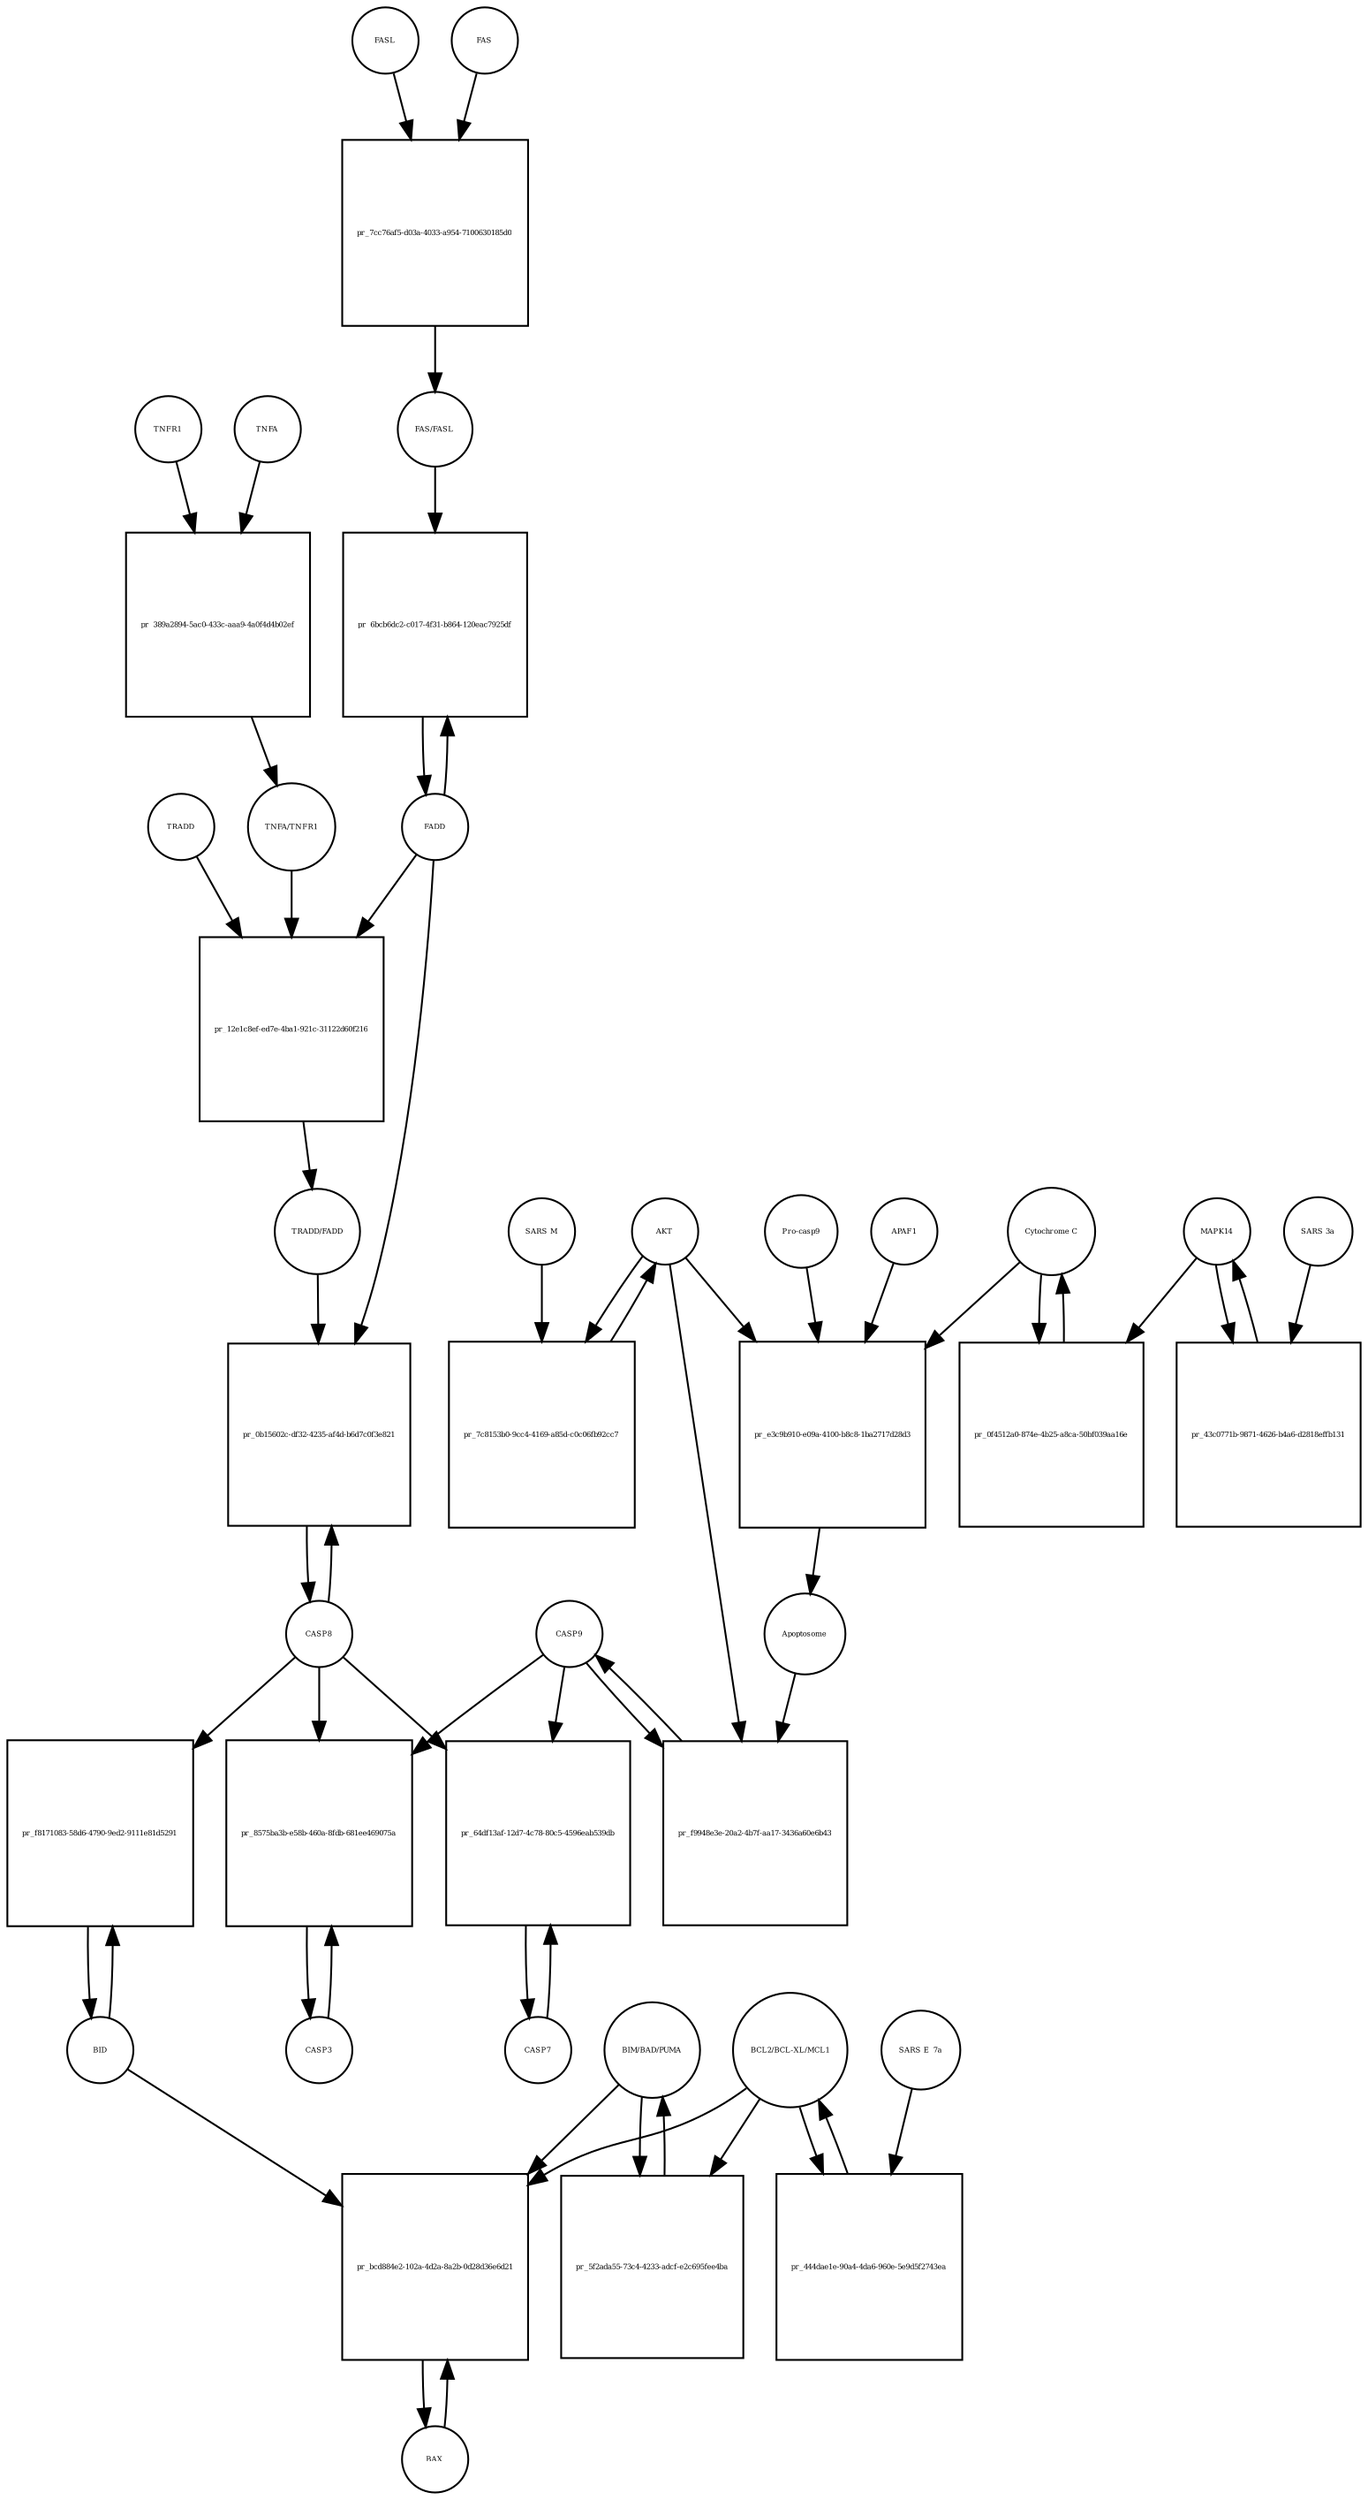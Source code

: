 strict digraph  {
FASL [annotation="", bipartite=0, cls=macromolecule, fontsize=4, label=FASL, shape=circle];
"pr_7cc76af5-d03a-4033-a954-7100630185d0" [annotation="", bipartite=1, cls=process, fontsize=4, label="pr_7cc76af5-d03a-4033-a954-7100630185d0", shape=square];
FAS [annotation="", bipartite=0, cls=macromolecule, fontsize=4, label=FAS, shape=circle];
"FAS/FASL" [annotation="", bipartite=0, cls=complex, fontsize=4, label="FAS/FASL", shape=circle];
TNFA [annotation="", bipartite=0, cls=macromolecule, fontsize=4, label=TNFA, shape=circle];
"pr_389a2894-5ac0-433c-aaa9-4a0f4d4b02ef" [annotation="", bipartite=1, cls=process, fontsize=4, label="pr_389a2894-5ac0-433c-aaa9-4a0f4d4b02ef", shape=square];
TNFR1 [annotation="", bipartite=0, cls=macromolecule, fontsize=4, label=TNFR1, shape=circle];
"TNFA/TNFR1" [annotation="", bipartite=0, cls=complex, fontsize=4, label="TNFA/TNFR1", shape=circle];
FADD [annotation="", bipartite=0, cls=macromolecule, fontsize=4, label=FADD, shape=circle];
"pr_6bcb6dc2-c017-4f31-b864-120eac7925df" [annotation="", bipartite=1, cls=process, fontsize=4, label="pr_6bcb6dc2-c017-4f31-b864-120eac7925df", shape=square];
CASP8 [annotation="", bipartite=0, cls=macromolecule, fontsize=4, label=CASP8, shape=circle];
"pr_0b15602c-df32-4235-af4d-b6d7c0f3e821" [annotation="", bipartite=1, cls=process, fontsize=4, label="pr_0b15602c-df32-4235-af4d-b6d7c0f3e821", shape=square];
"TRADD/FADD" [annotation="", bipartite=0, cls=complex, fontsize=4, label="TRADD/FADD", shape=circle];
CASP3 [annotation="", bipartite=0, cls=macromolecule, fontsize=4, label=CASP3, shape=circle];
"pr_8575ba3b-e58b-460a-8fdb-681ee469075a" [annotation="", bipartite=1, cls=process, fontsize=4, label="pr_8575ba3b-e58b-460a-8fdb-681ee469075a", shape=square];
CASP9 [annotation="", bipartite=0, cls=macromolecule, fontsize=4, label=CASP9, shape=circle];
"pr_f9948e3e-20a2-4b7f-aa17-3436a60e6b43" [annotation="", bipartite=1, cls=process, fontsize=4, label="pr_f9948e3e-20a2-4b7f-aa17-3436a60e6b43", shape=square];
Apoptosome [annotation="", bipartite=0, cls=complex, fontsize=4, label=Apoptosome, shape=circle];
AKT [annotation="", bipartite=0, cls=macromolecule, fontsize=4, label=AKT, shape=circle];
BID [annotation="", bipartite=0, cls=macromolecule, fontsize=4, label=BID, shape=circle];
"pr_f8171083-58d6-4790-9ed2-9111e81d5291" [annotation="", bipartite=1, cls=process, fontsize=4, label="pr_f8171083-58d6-4790-9ed2-9111e81d5291", shape=square];
BAX [annotation="", bipartite=0, cls=macromolecule, fontsize=4, label=BAX, shape=circle];
"pr_bcd884e2-102a-4d2a-8a2b-0d28d36e6d21" [annotation="", bipartite=1, cls=process, fontsize=4, label="pr_bcd884e2-102a-4d2a-8a2b-0d28d36e6d21", shape=square];
"BIM/BAD/PUMA" [annotation="", bipartite=0, cls=complex, fontsize=4, label="BIM/BAD/PUMA", shape=circle];
"BCL2/BCL-XL/MCL1" [annotation="", bipartite=0, cls=complex, fontsize=4, label="BCL2/BCL-XL/MCL1", shape=circle];
"Cytochrome C" [annotation="", bipartite=0, cls=macromolecule, fontsize=4, label="Cytochrome C", shape=circle];
"pr_0f4512a0-874e-4b25-a8ca-50bf039aa16e" [annotation="", bipartite=1, cls=process, fontsize=4, label="pr_0f4512a0-874e-4b25-a8ca-50bf039aa16e", shape=square];
MAPK14 [annotation="", bipartite=0, cls=macromolecule, fontsize=4, label=MAPK14, shape=circle];
APAF1 [annotation="", bipartite=0, cls=macromolecule, fontsize=4, label=APAF1, shape=circle];
"pr_e3c9b910-e09a-4100-b8c8-1ba2717d28d3" [annotation="", bipartite=1, cls=process, fontsize=4, label="pr_e3c9b910-e09a-4100-b8c8-1ba2717d28d3", shape=square];
"Pro-casp9" [annotation="", bipartite=0, cls=macromolecule, fontsize=4, label="Pro-casp9", shape=circle];
CASP7 [annotation="", bipartite=0, cls=macromolecule, fontsize=4, label=CASP7, shape=circle];
"pr_64df13af-12d7-4c78-80c5-4596eab539db" [annotation="", bipartite=1, cls=process, fontsize=4, label="pr_64df13af-12d7-4c78-80c5-4596eab539db", shape=square];
"pr_7c8153b0-9cc4-4169-a85d-c0c06fb92cc7" [annotation="", bipartite=1, cls=process, fontsize=4, label="pr_7c8153b0-9cc4-4169-a85d-c0c06fb92cc7", shape=square];
"SARS M" [annotation="", bipartite=0, cls=macromolecule, fontsize=4, label="SARS M", shape=circle];
"pr_12e1c8ef-ed7e-4ba1-921c-31122d60f216" [annotation="", bipartite=1, cls=process, fontsize=4, label="pr_12e1c8ef-ed7e-4ba1-921c-31122d60f216", shape=square];
TRADD [annotation="", bipartite=0, cls=macromolecule, fontsize=4, label=TRADD, shape=circle];
"pr_43c0771b-9871-4626-b4a6-d2818effb131" [annotation="", bipartite=1, cls=process, fontsize=4, label="pr_43c0771b-9871-4626-b4a6-d2818effb131", shape=square];
"SARS 3a" [annotation="", bipartite=0, cls=macromolecule, fontsize=4, label="SARS 3a", shape=circle];
"pr_5f2ada55-73c4-4233-adcf-e2c695fee4ba" [annotation="", bipartite=1, cls=process, fontsize=4, label="pr_5f2ada55-73c4-4233-adcf-e2c695fee4ba", shape=square];
"pr_444dae1e-90a4-4da6-960e-5e9d5f2743ea" [annotation="", bipartite=1, cls=process, fontsize=4, label="pr_444dae1e-90a4-4da6-960e-5e9d5f2743ea", shape=square];
"SARS E_7a" [annotation="", bipartite=0, cls=macromolecule, fontsize=4, label="SARS E_7a", shape=circle];
FASL -> "pr_7cc76af5-d03a-4033-a954-7100630185d0"  [annotation="", interaction_type=consumption];
"pr_7cc76af5-d03a-4033-a954-7100630185d0" -> "FAS/FASL"  [annotation="", interaction_type=production];
FAS -> "pr_7cc76af5-d03a-4033-a954-7100630185d0"  [annotation="", interaction_type=consumption];
"FAS/FASL" -> "pr_6bcb6dc2-c017-4f31-b864-120eac7925df"  [annotation="urn_miriam_kegg.pathway_hsa04210", interaction_type=catalysis];
TNFA -> "pr_389a2894-5ac0-433c-aaa9-4a0f4d4b02ef"  [annotation="", interaction_type=consumption];
"pr_389a2894-5ac0-433c-aaa9-4a0f4d4b02ef" -> "TNFA/TNFR1"  [annotation="", interaction_type=production];
TNFR1 -> "pr_389a2894-5ac0-433c-aaa9-4a0f4d4b02ef"  [annotation="", interaction_type=consumption];
"TNFA/TNFR1" -> "pr_12e1c8ef-ed7e-4ba1-921c-31122d60f216"  [annotation="urn_miriam_kegg.pathway_hsa04210", interaction_type=catalysis];
FADD -> "pr_6bcb6dc2-c017-4f31-b864-120eac7925df"  [annotation="", interaction_type=consumption];
FADD -> "pr_0b15602c-df32-4235-af4d-b6d7c0f3e821"  [annotation="urn_miriam_kegg.pathway_hsa04210", interaction_type=catalysis];
FADD -> "pr_12e1c8ef-ed7e-4ba1-921c-31122d60f216"  [annotation="", interaction_type=consumption];
"pr_6bcb6dc2-c017-4f31-b864-120eac7925df" -> FADD  [annotation="", interaction_type=production];
CASP8 -> "pr_0b15602c-df32-4235-af4d-b6d7c0f3e821"  [annotation="", interaction_type=consumption];
CASP8 -> "pr_8575ba3b-e58b-460a-8fdb-681ee469075a"  [annotation="urn_miriam_kegg.pathway_hsa04210", interaction_type=catalysis];
CASP8 -> "pr_f8171083-58d6-4790-9ed2-9111e81d5291"  [annotation="urn_miriam_kegg.pathway_hsa04210", interaction_type=catalysis];
CASP8 -> "pr_64df13af-12d7-4c78-80c5-4596eab539db"  [annotation="urn_miriam_kegg.pathway_hsa04210", interaction_type=catalysis];
"pr_0b15602c-df32-4235-af4d-b6d7c0f3e821" -> CASP8  [annotation="", interaction_type=production];
"TRADD/FADD" -> "pr_0b15602c-df32-4235-af4d-b6d7c0f3e821"  [annotation="urn_miriam_kegg.pathway_hsa04210", interaction_type=catalysis];
CASP3 -> "pr_8575ba3b-e58b-460a-8fdb-681ee469075a"  [annotation="", interaction_type=consumption];
"pr_8575ba3b-e58b-460a-8fdb-681ee469075a" -> CASP3  [annotation="", interaction_type=production];
CASP9 -> "pr_8575ba3b-e58b-460a-8fdb-681ee469075a"  [annotation="urn_miriam_kegg.pathway_hsa04210", interaction_type=catalysis];
CASP9 -> "pr_f9948e3e-20a2-4b7f-aa17-3436a60e6b43"  [annotation="", interaction_type=consumption];
CASP9 -> "pr_64df13af-12d7-4c78-80c5-4596eab539db"  [annotation="urn_miriam_kegg.pathway_hsa04210", interaction_type=catalysis];
"pr_f9948e3e-20a2-4b7f-aa17-3436a60e6b43" -> CASP9  [annotation="", interaction_type=production];
Apoptosome -> "pr_f9948e3e-20a2-4b7f-aa17-3436a60e6b43"  [annotation="urn_miriam_kegg.pathway_hsa04210", interaction_type=catalysis];
AKT -> "pr_f9948e3e-20a2-4b7f-aa17-3436a60e6b43"  [annotation="urn_miriam_kegg.pathway_hsa04210", interaction_type=inhibition];
AKT -> "pr_e3c9b910-e09a-4100-b8c8-1ba2717d28d3"  [annotation="urn_miriam_kegg.pathway_hsa04210", interaction_type=inhibition];
AKT -> "pr_7c8153b0-9cc4-4169-a85d-c0c06fb92cc7"  [annotation="", interaction_type=consumption];
BID -> "pr_f8171083-58d6-4790-9ed2-9111e81d5291"  [annotation="", interaction_type=consumption];
BID -> "pr_bcd884e2-102a-4d2a-8a2b-0d28d36e6d21"  [annotation=urn_miriam_pubmed_31226023, interaction_type=catalysis];
"pr_f8171083-58d6-4790-9ed2-9111e81d5291" -> BID  [annotation="", interaction_type=production];
BAX -> "pr_bcd884e2-102a-4d2a-8a2b-0d28d36e6d21"  [annotation="", interaction_type=consumption];
"pr_bcd884e2-102a-4d2a-8a2b-0d28d36e6d21" -> BAX  [annotation="", interaction_type=production];
"BIM/BAD/PUMA" -> "pr_bcd884e2-102a-4d2a-8a2b-0d28d36e6d21"  [annotation=urn_miriam_pubmed_31226023, interaction_type=catalysis];
"BIM/BAD/PUMA" -> "pr_5f2ada55-73c4-4233-adcf-e2c695fee4ba"  [annotation="", interaction_type=consumption];
"BCL2/BCL-XL/MCL1" -> "pr_bcd884e2-102a-4d2a-8a2b-0d28d36e6d21"  [annotation=urn_miriam_pubmed_31226023, interaction_type=inhibition];
"BCL2/BCL-XL/MCL1" -> "pr_5f2ada55-73c4-4233-adcf-e2c695fee4ba"  [annotation="", interaction_type=inhibition];
"BCL2/BCL-XL/MCL1" -> "pr_444dae1e-90a4-4da6-960e-5e9d5f2743ea"  [annotation="", interaction_type=consumption];
"Cytochrome C" -> "pr_0f4512a0-874e-4b25-a8ca-50bf039aa16e"  [annotation="", interaction_type=consumption];
"Cytochrome C" -> "pr_e3c9b910-e09a-4100-b8c8-1ba2717d28d3"  [annotation="", interaction_type=consumption];
"pr_0f4512a0-874e-4b25-a8ca-50bf039aa16e" -> "Cytochrome C"  [annotation="", interaction_type=production];
MAPK14 -> "pr_0f4512a0-874e-4b25-a8ca-50bf039aa16e"  [annotation="urn_miriam_kegg.pathway_hsa04210|urn_miriam_pubmed_31226023", interaction_type=catalysis];
MAPK14 -> "pr_43c0771b-9871-4626-b4a6-d2818effb131"  [annotation="", interaction_type=consumption];
APAF1 -> "pr_e3c9b910-e09a-4100-b8c8-1ba2717d28d3"  [annotation="", interaction_type=consumption];
"pr_e3c9b910-e09a-4100-b8c8-1ba2717d28d3" -> Apoptosome  [annotation="", interaction_type=production];
"Pro-casp9" -> "pr_e3c9b910-e09a-4100-b8c8-1ba2717d28d3"  [annotation="", interaction_type=consumption];
CASP7 -> "pr_64df13af-12d7-4c78-80c5-4596eab539db"  [annotation="", interaction_type=consumption];
"pr_64df13af-12d7-4c78-80c5-4596eab539db" -> CASP7  [annotation="", interaction_type=production];
"pr_7c8153b0-9cc4-4169-a85d-c0c06fb92cc7" -> AKT  [annotation="", interaction_type=production];
"SARS M" -> "pr_7c8153b0-9cc4-4169-a85d-c0c06fb92cc7"  [annotation=urn_miriam_pubmed_31226023, interaction_type=inhibition];
"pr_12e1c8ef-ed7e-4ba1-921c-31122d60f216" -> "TRADD/FADD"  [annotation="", interaction_type=production];
TRADD -> "pr_12e1c8ef-ed7e-4ba1-921c-31122d60f216"  [annotation="", interaction_type=consumption];
"pr_43c0771b-9871-4626-b4a6-d2818effb131" -> MAPK14  [annotation="", interaction_type=production];
"SARS 3a" -> "pr_43c0771b-9871-4626-b4a6-d2818effb131"  [annotation=urn_miriam_pubmed_31226023, interaction_type=catalysis];
"pr_5f2ada55-73c4-4233-adcf-e2c695fee4ba" -> "BIM/BAD/PUMA"  [annotation="", interaction_type=production];
"pr_444dae1e-90a4-4da6-960e-5e9d5f2743ea" -> "BCL2/BCL-XL/MCL1"  [annotation="", interaction_type=production];
"SARS E_7a" -> "pr_444dae1e-90a4-4da6-960e-5e9d5f2743ea"  [annotation="", interaction_type=inhibition];
}
